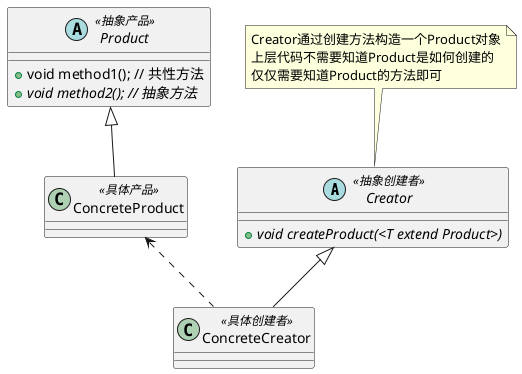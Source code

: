 @startuml
abstract class Creator<<抽象创建者>>{
+ {abstract} void createProduct(<T extend Product>)
}
note top
  Creator通过创建方法构造一个Product对象
  上层代码不需要知道Product是如何创建的
  仅仅需要知道Product的方法即可
end note

class ConcreteCreator <<具体创建者>>{}

Creator <|-- ConcreteCreator


class ConcreteProduct <<具体产品>>{}

abstract class Product <<抽象产品>> {
+ void method1(); // 共性方法
+ {abstract} void method2(); // 抽象方法
}

Product <|-- ConcreteProduct
ConcreteProduct <.. ConcreteCreator

@enduml
